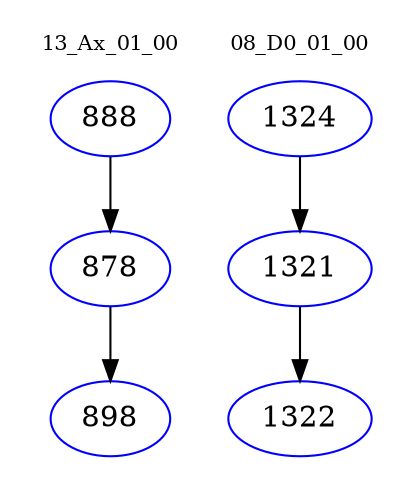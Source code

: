 digraph{
subgraph cluster_0 {
color = white
label = "13_Ax_01_00";
fontsize=10;
T0_888 [label="888", color="blue"]
T0_888 -> T0_878 [color="black"]
T0_878 [label="878", color="blue"]
T0_878 -> T0_898 [color="black"]
T0_898 [label="898", color="blue"]
}
subgraph cluster_1 {
color = white
label = "08_D0_01_00";
fontsize=10;
T1_1324 [label="1324", color="blue"]
T1_1324 -> T1_1321 [color="black"]
T1_1321 [label="1321", color="blue"]
T1_1321 -> T1_1322 [color="black"]
T1_1322 [label="1322", color="blue"]
}
}
